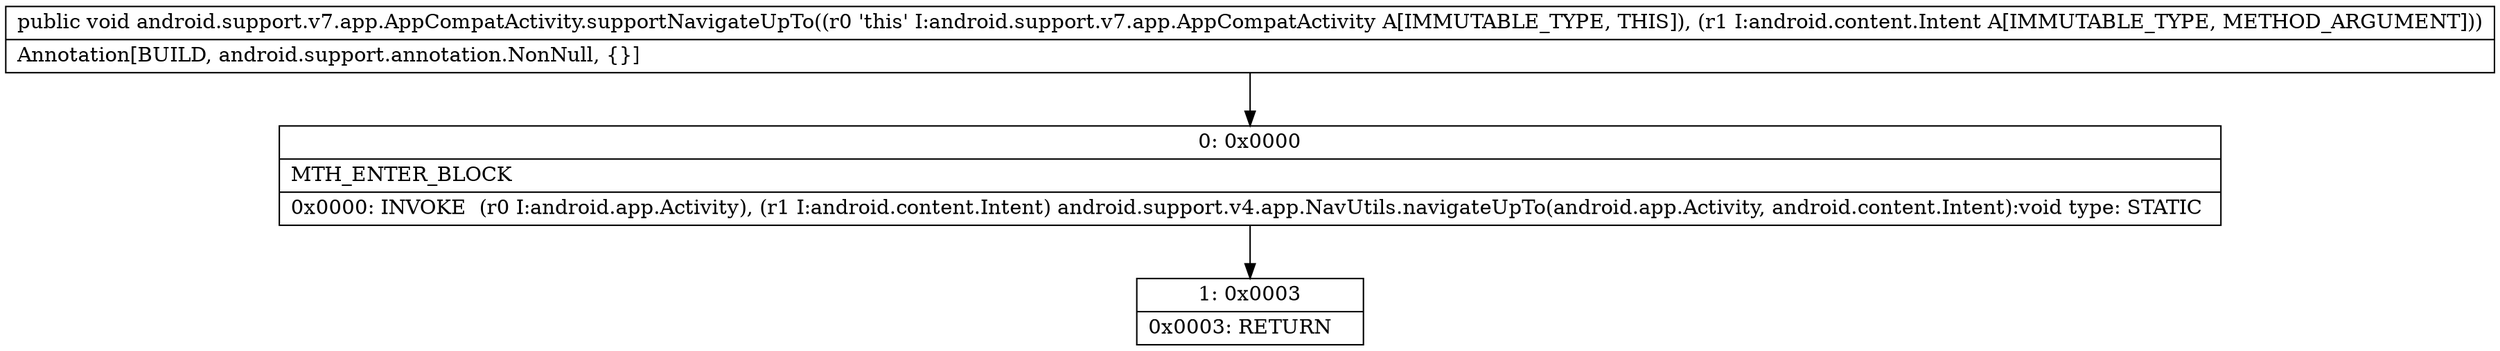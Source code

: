digraph "CFG forandroid.support.v7.app.AppCompatActivity.supportNavigateUpTo(Landroid\/content\/Intent;)V" {
Node_0 [shape=record,label="{0\:\ 0x0000|MTH_ENTER_BLOCK\l|0x0000: INVOKE  (r0 I:android.app.Activity), (r1 I:android.content.Intent) android.support.v4.app.NavUtils.navigateUpTo(android.app.Activity, android.content.Intent):void type: STATIC \l}"];
Node_1 [shape=record,label="{1\:\ 0x0003|0x0003: RETURN   \l}"];
MethodNode[shape=record,label="{public void android.support.v7.app.AppCompatActivity.supportNavigateUpTo((r0 'this' I:android.support.v7.app.AppCompatActivity A[IMMUTABLE_TYPE, THIS]), (r1 I:android.content.Intent A[IMMUTABLE_TYPE, METHOD_ARGUMENT]))  | Annotation[BUILD, android.support.annotation.NonNull, \{\}]\l}"];
MethodNode -> Node_0;
Node_0 -> Node_1;
}

